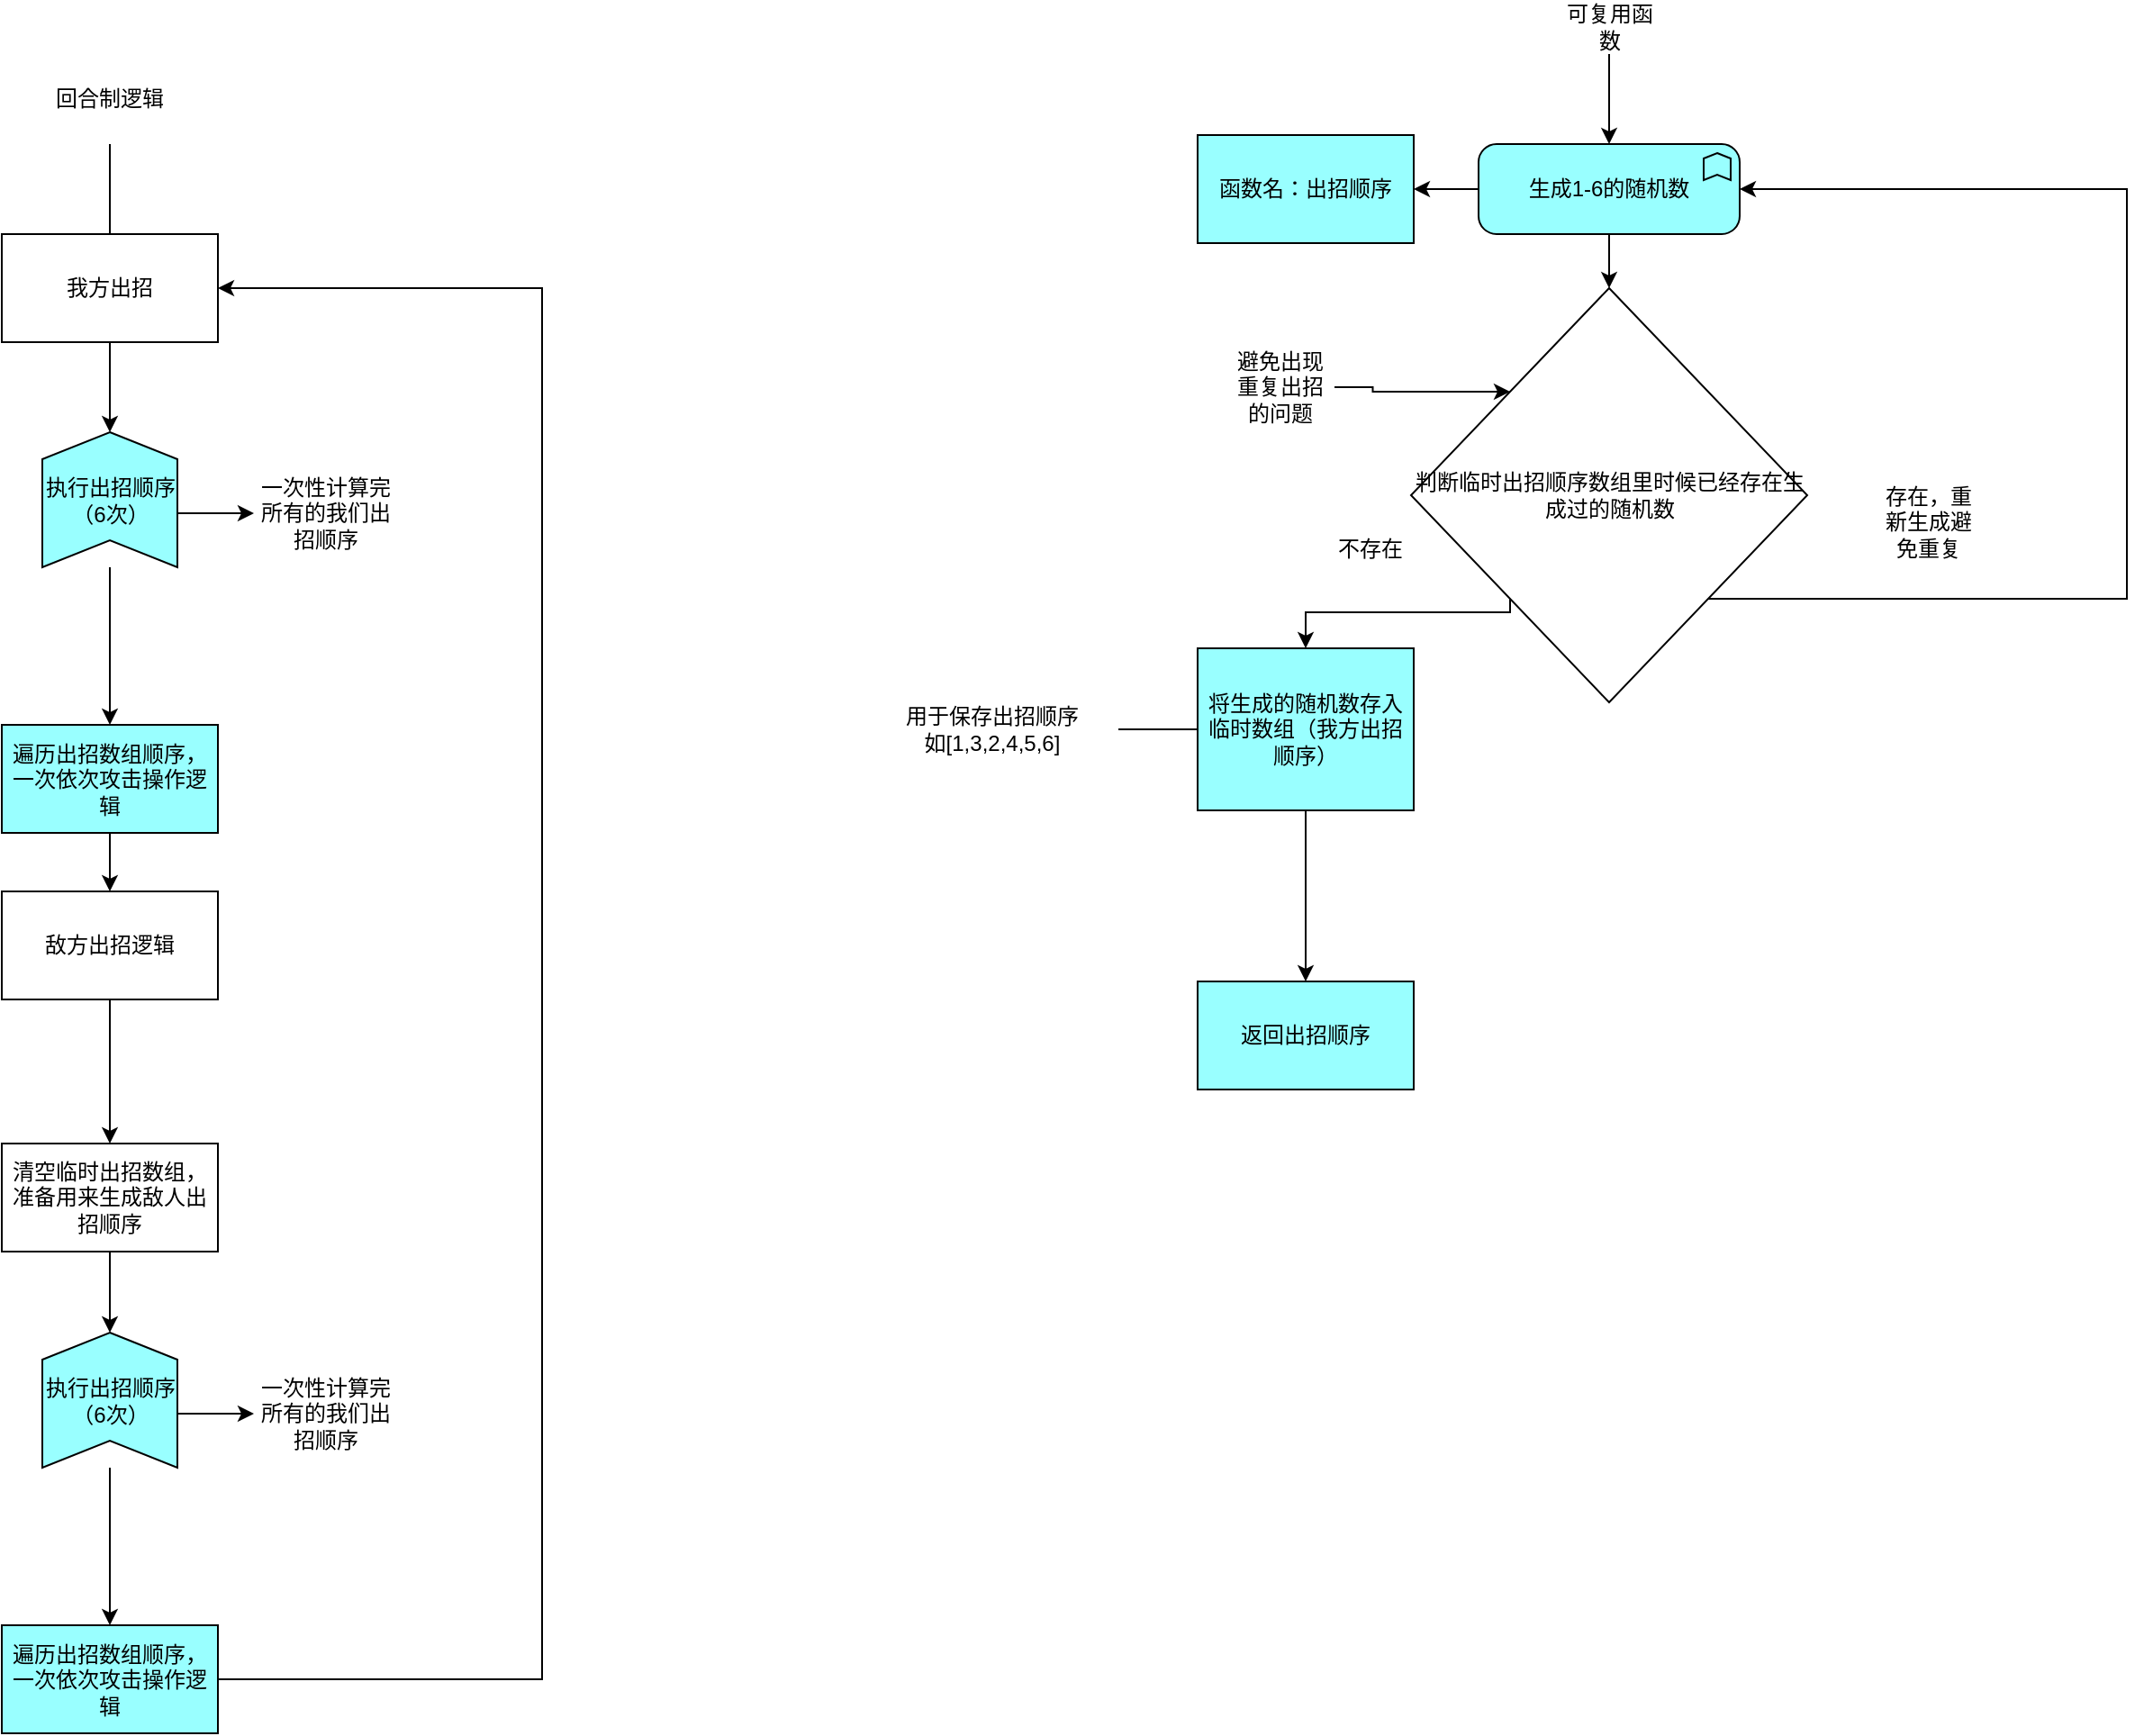 <mxfile version="16.6.2" type="github">
  <diagram id="7GoxCOIOym6zpVBM_vTU" name="Page-1">
    <mxGraphModel dx="1108" dy="722" grid="1" gridSize="10" guides="1" tooltips="1" connect="1" arrows="1" fold="1" page="1" pageScale="1" pageWidth="827" pageHeight="1169" math="0" shadow="0">
      <root>
        <mxCell id="0" />
        <mxCell id="1" parent="0" />
        <mxCell id="oF_tWznHUJOEMXjSa9XG-13" style="edgeStyle=orthogonalEdgeStyle;rounded=0;orthogonalLoop=1;jettySize=auto;html=1;exitX=0.5;exitY=1;exitDx=0;exitDy=0;" edge="1" parent="1" source="YElA1xFFUWOJk3vGFxjY-1" target="oF_tWznHUJOEMXjSa9XG-12">
          <mxGeometry relative="1" as="geometry" />
        </mxCell>
        <mxCell id="YElA1xFFUWOJk3vGFxjY-1" value="我方出招" style="rounded=0;whiteSpace=wrap;html=1;" parent="1" vertex="1">
          <mxGeometry x="30" y="190" width="120" height="60" as="geometry" />
        </mxCell>
        <mxCell id="YElA1xFFUWOJk3vGFxjY-2" value="回合制逻辑" style="text;html=1;strokeColor=none;fillColor=none;align=center;verticalAlign=middle;whiteSpace=wrap;rounded=0;" parent="1" vertex="1">
          <mxGeometry x="30" y="90" width="120" height="50" as="geometry" />
        </mxCell>
        <mxCell id="oF_tWznHUJOEMXjSa9XG-1" value="" style="endArrow=none;html=1;rounded=0;entryX=0.5;entryY=1;entryDx=0;entryDy=0;exitX=0.5;exitY=0;exitDx=0;exitDy=0;" edge="1" parent="1" source="YElA1xFFUWOJk3vGFxjY-1" target="YElA1xFFUWOJk3vGFxjY-2">
          <mxGeometry width="50" height="50" relative="1" as="geometry">
            <mxPoint x="210" y="380" as="sourcePoint" />
            <mxPoint x="260" y="330" as="targetPoint" />
          </mxGeometry>
        </mxCell>
        <mxCell id="oF_tWznHUJOEMXjSa9XG-7" style="edgeStyle=orthogonalEdgeStyle;rounded=0;orthogonalLoop=1;jettySize=auto;html=1;exitX=0.5;exitY=1;exitDx=0;exitDy=0;entryX=0.5;entryY=0;entryDx=0;entryDy=0;entryPerimeter=0;" edge="1" parent="1" source="oF_tWznHUJOEMXjSa9XG-3" target="oF_tWznHUJOEMXjSa9XG-5">
          <mxGeometry relative="1" as="geometry" />
        </mxCell>
        <mxCell id="oF_tWznHUJOEMXjSa9XG-3" value="可复用函数" style="text;html=1;strokeColor=none;fillColor=none;align=center;verticalAlign=middle;whiteSpace=wrap;rounded=0;" vertex="1" parent="1">
          <mxGeometry x="892.5" y="60" width="60" height="30" as="geometry" />
        </mxCell>
        <mxCell id="oF_tWznHUJOEMXjSa9XG-11" value="" style="edgeStyle=orthogonalEdgeStyle;rounded=0;orthogonalLoop=1;jettySize=auto;html=1;" edge="1" parent="1" source="oF_tWznHUJOEMXjSa9XG-5" target="oF_tWznHUJOEMXjSa9XG-10">
          <mxGeometry relative="1" as="geometry" />
        </mxCell>
        <mxCell id="oF_tWznHUJOEMXjSa9XG-16" value="" style="edgeStyle=orthogonalEdgeStyle;rounded=0;orthogonalLoop=1;jettySize=auto;html=1;entryX=0.5;entryY=0;entryDx=0;entryDy=0;" edge="1" parent="1" source="oF_tWznHUJOEMXjSa9XG-5" target="oF_tWznHUJOEMXjSa9XG-14">
          <mxGeometry relative="1" as="geometry">
            <mxPoint x="922.5" y="220" as="targetPoint" />
          </mxGeometry>
        </mxCell>
        <mxCell id="oF_tWznHUJOEMXjSa9XG-5" value="&lt;span&gt;生成1-6的随机数&lt;/span&gt;" style="html=1;outlineConnect=0;whiteSpace=wrap;fillColor=#99ffff;shape=mxgraph.archimate3.application;appType=func;archiType=rounded;" vertex="1" parent="1">
          <mxGeometry x="850" y="140" width="145" height="50" as="geometry" />
        </mxCell>
        <mxCell id="oF_tWznHUJOEMXjSa9XG-10" value="函数名：出招顺序" style="whiteSpace=wrap;html=1;fillColor=#99ffff;" vertex="1" parent="1">
          <mxGeometry x="694" y="135" width="120" height="60" as="geometry" />
        </mxCell>
        <mxCell id="oF_tWznHUJOEMXjSa9XG-32" style="edgeStyle=orthogonalEdgeStyle;rounded=0;orthogonalLoop=1;jettySize=auto;html=1;exitX=1;exitY=0.6;exitDx=0;exitDy=0;exitPerimeter=0;" edge="1" parent="1" source="oF_tWznHUJOEMXjSa9XG-12" target="oF_tWznHUJOEMXjSa9XG-31">
          <mxGeometry relative="1" as="geometry" />
        </mxCell>
        <mxCell id="oF_tWznHUJOEMXjSa9XG-34" value="" style="edgeStyle=orthogonalEdgeStyle;rounded=0;orthogonalLoop=1;jettySize=auto;html=1;" edge="1" parent="1" source="oF_tWznHUJOEMXjSa9XG-12" target="oF_tWznHUJOEMXjSa9XG-33">
          <mxGeometry relative="1" as="geometry" />
        </mxCell>
        <mxCell id="oF_tWznHUJOEMXjSa9XG-12" value="执行出招顺序（6次）" style="html=1;outlineConnect=0;whiteSpace=wrap;fillColor=#99ffff;shape=mxgraph.archimate3.function;" vertex="1" parent="1">
          <mxGeometry x="52.5" y="300" width="75" height="75" as="geometry" />
        </mxCell>
        <mxCell id="oF_tWznHUJOEMXjSa9XG-23" style="edgeStyle=orthogonalEdgeStyle;rounded=0;orthogonalLoop=1;jettySize=auto;html=1;exitX=0;exitY=1;exitDx=0;exitDy=0;entryX=0.5;entryY=0;entryDx=0;entryDy=0;" edge="1" parent="1" source="oF_tWznHUJOEMXjSa9XG-14" target="oF_tWznHUJOEMXjSa9XG-17">
          <mxGeometry relative="1" as="geometry">
            <mxPoint x="760" y="500.0" as="targetPoint" />
            <Array as="points">
              <mxPoint x="868" y="400" />
              <mxPoint x="754" y="400" />
            </Array>
          </mxGeometry>
        </mxCell>
        <mxCell id="oF_tWznHUJOEMXjSa9XG-24" style="edgeStyle=orthogonalEdgeStyle;rounded=0;orthogonalLoop=1;jettySize=auto;html=1;exitX=1;exitY=1;exitDx=0;exitDy=0;entryX=1;entryY=0.5;entryDx=0;entryDy=0;entryPerimeter=0;" edge="1" parent="1" source="oF_tWznHUJOEMXjSa9XG-14" target="oF_tWznHUJOEMXjSa9XG-5">
          <mxGeometry relative="1" as="geometry">
            <mxPoint x="1210" y="170" as="targetPoint" />
            <Array as="points">
              <mxPoint x="1210" y="393" />
              <mxPoint x="1210" y="165" />
            </Array>
          </mxGeometry>
        </mxCell>
        <mxCell id="oF_tWznHUJOEMXjSa9XG-14" value="判断临时出招顺序数组里时候已经存在生成过的随机数" style="rhombus;whiteSpace=wrap;html=1;" vertex="1" parent="1">
          <mxGeometry x="812.5" y="220" width="220" height="230" as="geometry" />
        </mxCell>
        <mxCell id="oF_tWznHUJOEMXjSa9XG-30" value="" style="edgeStyle=orthogonalEdgeStyle;rounded=0;orthogonalLoop=1;jettySize=auto;html=1;" edge="1" parent="1" source="oF_tWznHUJOEMXjSa9XG-17" target="oF_tWznHUJOEMXjSa9XG-29">
          <mxGeometry relative="1" as="geometry" />
        </mxCell>
        <mxCell id="oF_tWznHUJOEMXjSa9XG-17" value="将生成的随机数存入临时数组（我方出招顺序）" style="whiteSpace=wrap;html=1;fillColor=#99ffff;" vertex="1" parent="1">
          <mxGeometry x="694" y="420" width="120" height="90" as="geometry" />
        </mxCell>
        <mxCell id="oF_tWznHUJOEMXjSa9XG-19" value="用于保存出招顺序&lt;br&gt;如[1,3,2,4,5,6]" style="text;html=1;strokeColor=none;fillColor=none;align=center;verticalAlign=middle;whiteSpace=wrap;rounded=0;" vertex="1" parent="1">
          <mxGeometry x="510" y="435" width="140" height="60" as="geometry" />
        </mxCell>
        <mxCell id="oF_tWznHUJOEMXjSa9XG-22" style="edgeStyle=orthogonalEdgeStyle;rounded=0;orthogonalLoop=1;jettySize=auto;html=1;exitX=1;exitY=0.5;exitDx=0;exitDy=0;entryX=0;entryY=0;entryDx=0;entryDy=0;" edge="1" parent="1" source="oF_tWznHUJOEMXjSa9XG-21" target="oF_tWznHUJOEMXjSa9XG-14">
          <mxGeometry relative="1" as="geometry" />
        </mxCell>
        <mxCell id="oF_tWznHUJOEMXjSa9XG-21" value="避免出现重复出招的问题" style="text;html=1;strokeColor=none;fillColor=none;align=center;verticalAlign=middle;whiteSpace=wrap;rounded=0;" vertex="1" parent="1">
          <mxGeometry x="710" y="260" width="60" height="30" as="geometry" />
        </mxCell>
        <mxCell id="oF_tWznHUJOEMXjSa9XG-26" value="不存在" style="text;html=1;strokeColor=none;fillColor=none;align=center;verticalAlign=middle;whiteSpace=wrap;rounded=0;" vertex="1" parent="1">
          <mxGeometry x="760" y="350" width="60" height="30" as="geometry" />
        </mxCell>
        <mxCell id="oF_tWznHUJOEMXjSa9XG-27" value="存在，重新生成避免重复" style="text;html=1;strokeColor=none;fillColor=none;align=center;verticalAlign=middle;whiteSpace=wrap;rounded=0;" vertex="1" parent="1">
          <mxGeometry x="1070" y="335" width="60" height="30" as="geometry" />
        </mxCell>
        <mxCell id="oF_tWznHUJOEMXjSa9XG-28" value="" style="endArrow=none;html=1;rounded=0;exitX=1;exitY=0.5;exitDx=0;exitDy=0;" edge="1" parent="1" source="oF_tWznHUJOEMXjSa9XG-19" target="oF_tWznHUJOEMXjSa9XG-17">
          <mxGeometry width="50" height="50" relative="1" as="geometry">
            <mxPoint x="630" y="330" as="sourcePoint" />
            <mxPoint x="680" y="280" as="targetPoint" />
          </mxGeometry>
        </mxCell>
        <mxCell id="oF_tWznHUJOEMXjSa9XG-29" value="返回出招顺序" style="whiteSpace=wrap;html=1;fillColor=#99ffff;" vertex="1" parent="1">
          <mxGeometry x="694" y="605" width="120" height="60" as="geometry" />
        </mxCell>
        <mxCell id="oF_tWznHUJOEMXjSa9XG-31" value="一次性计算完所有的我们出招顺序" style="text;html=1;strokeColor=none;fillColor=none;align=center;verticalAlign=middle;whiteSpace=wrap;rounded=0;" vertex="1" parent="1">
          <mxGeometry x="170" y="305" width="80" height="80" as="geometry" />
        </mxCell>
        <mxCell id="oF_tWznHUJOEMXjSa9XG-36" style="edgeStyle=orthogonalEdgeStyle;rounded=0;orthogonalLoop=1;jettySize=auto;html=1;exitX=0.5;exitY=1;exitDx=0;exitDy=0;entryX=0.5;entryY=0;entryDx=0;entryDy=0;" edge="1" parent="1" source="oF_tWznHUJOEMXjSa9XG-33" target="oF_tWznHUJOEMXjSa9XG-35">
          <mxGeometry relative="1" as="geometry" />
        </mxCell>
        <mxCell id="oF_tWznHUJOEMXjSa9XG-33" value="遍历出招数组顺序，一次依次攻击操作逻辑" style="whiteSpace=wrap;html=1;fillColor=#99ffff;" vertex="1" parent="1">
          <mxGeometry x="30" y="462.5" width="120" height="60" as="geometry" />
        </mxCell>
        <mxCell id="oF_tWznHUJOEMXjSa9XG-38" value="" style="edgeStyle=orthogonalEdgeStyle;rounded=0;orthogonalLoop=1;jettySize=auto;html=1;" edge="1" parent="1" source="oF_tWznHUJOEMXjSa9XG-35" target="oF_tWznHUJOEMXjSa9XG-37">
          <mxGeometry relative="1" as="geometry" />
        </mxCell>
        <mxCell id="oF_tWznHUJOEMXjSa9XG-35" value="敌方出招逻辑" style="rounded=0;whiteSpace=wrap;html=1;" vertex="1" parent="1">
          <mxGeometry x="30" y="555" width="120" height="60" as="geometry" />
        </mxCell>
        <mxCell id="oF_tWznHUJOEMXjSa9XG-44" style="edgeStyle=orthogonalEdgeStyle;rounded=0;orthogonalLoop=1;jettySize=auto;html=1;exitX=0.5;exitY=1;exitDx=0;exitDy=0;entryX=0.5;entryY=0;entryDx=0;entryDy=0;entryPerimeter=0;" edge="1" parent="1" source="oF_tWznHUJOEMXjSa9XG-37" target="oF_tWznHUJOEMXjSa9XG-41">
          <mxGeometry relative="1" as="geometry" />
        </mxCell>
        <mxCell id="oF_tWznHUJOEMXjSa9XG-37" value="清空临时出招数组，准备用来生成敌人出招顺序" style="whiteSpace=wrap;html=1;rounded=0;" vertex="1" parent="1">
          <mxGeometry x="30" y="695" width="120" height="60" as="geometry" />
        </mxCell>
        <mxCell id="oF_tWznHUJOEMXjSa9XG-39" style="edgeStyle=orthogonalEdgeStyle;rounded=0;orthogonalLoop=1;jettySize=auto;html=1;exitX=1;exitY=0.6;exitDx=0;exitDy=0;exitPerimeter=0;" edge="1" source="oF_tWznHUJOEMXjSa9XG-41" target="oF_tWznHUJOEMXjSa9XG-42" parent="1">
          <mxGeometry relative="1" as="geometry" />
        </mxCell>
        <mxCell id="oF_tWznHUJOEMXjSa9XG-40" value="" style="edgeStyle=orthogonalEdgeStyle;rounded=0;orthogonalLoop=1;jettySize=auto;html=1;" edge="1" source="oF_tWznHUJOEMXjSa9XG-41" target="oF_tWznHUJOEMXjSa9XG-43" parent="1">
          <mxGeometry relative="1" as="geometry" />
        </mxCell>
        <mxCell id="oF_tWznHUJOEMXjSa9XG-41" value="执行出招顺序（6次）" style="html=1;outlineConnect=0;whiteSpace=wrap;fillColor=#99ffff;shape=mxgraph.archimate3.function;" vertex="1" parent="1">
          <mxGeometry x="52.5" y="800" width="75" height="75" as="geometry" />
        </mxCell>
        <mxCell id="oF_tWznHUJOEMXjSa9XG-42" value="一次性计算完所有的我们出招顺序" style="text;html=1;strokeColor=none;fillColor=none;align=center;verticalAlign=middle;whiteSpace=wrap;rounded=0;" vertex="1" parent="1">
          <mxGeometry x="170" y="805" width="80" height="80" as="geometry" />
        </mxCell>
        <mxCell id="oF_tWznHUJOEMXjSa9XG-45" style="edgeStyle=orthogonalEdgeStyle;rounded=0;orthogonalLoop=1;jettySize=auto;html=1;exitX=1;exitY=0.5;exitDx=0;exitDy=0;entryX=1;entryY=0.5;entryDx=0;entryDy=0;" edge="1" parent="1" source="oF_tWznHUJOEMXjSa9XG-43" target="YElA1xFFUWOJk3vGFxjY-1">
          <mxGeometry relative="1" as="geometry">
            <mxPoint x="270" y="540" as="targetPoint" />
            <Array as="points">
              <mxPoint x="330" y="993" />
              <mxPoint x="330" y="220" />
            </Array>
          </mxGeometry>
        </mxCell>
        <mxCell id="oF_tWznHUJOEMXjSa9XG-43" value="遍历出招数组顺序，一次依次攻击操作逻辑" style="whiteSpace=wrap;html=1;fillColor=#99ffff;" vertex="1" parent="1">
          <mxGeometry x="30" y="962.5" width="120" height="60" as="geometry" />
        </mxCell>
      </root>
    </mxGraphModel>
  </diagram>
</mxfile>

